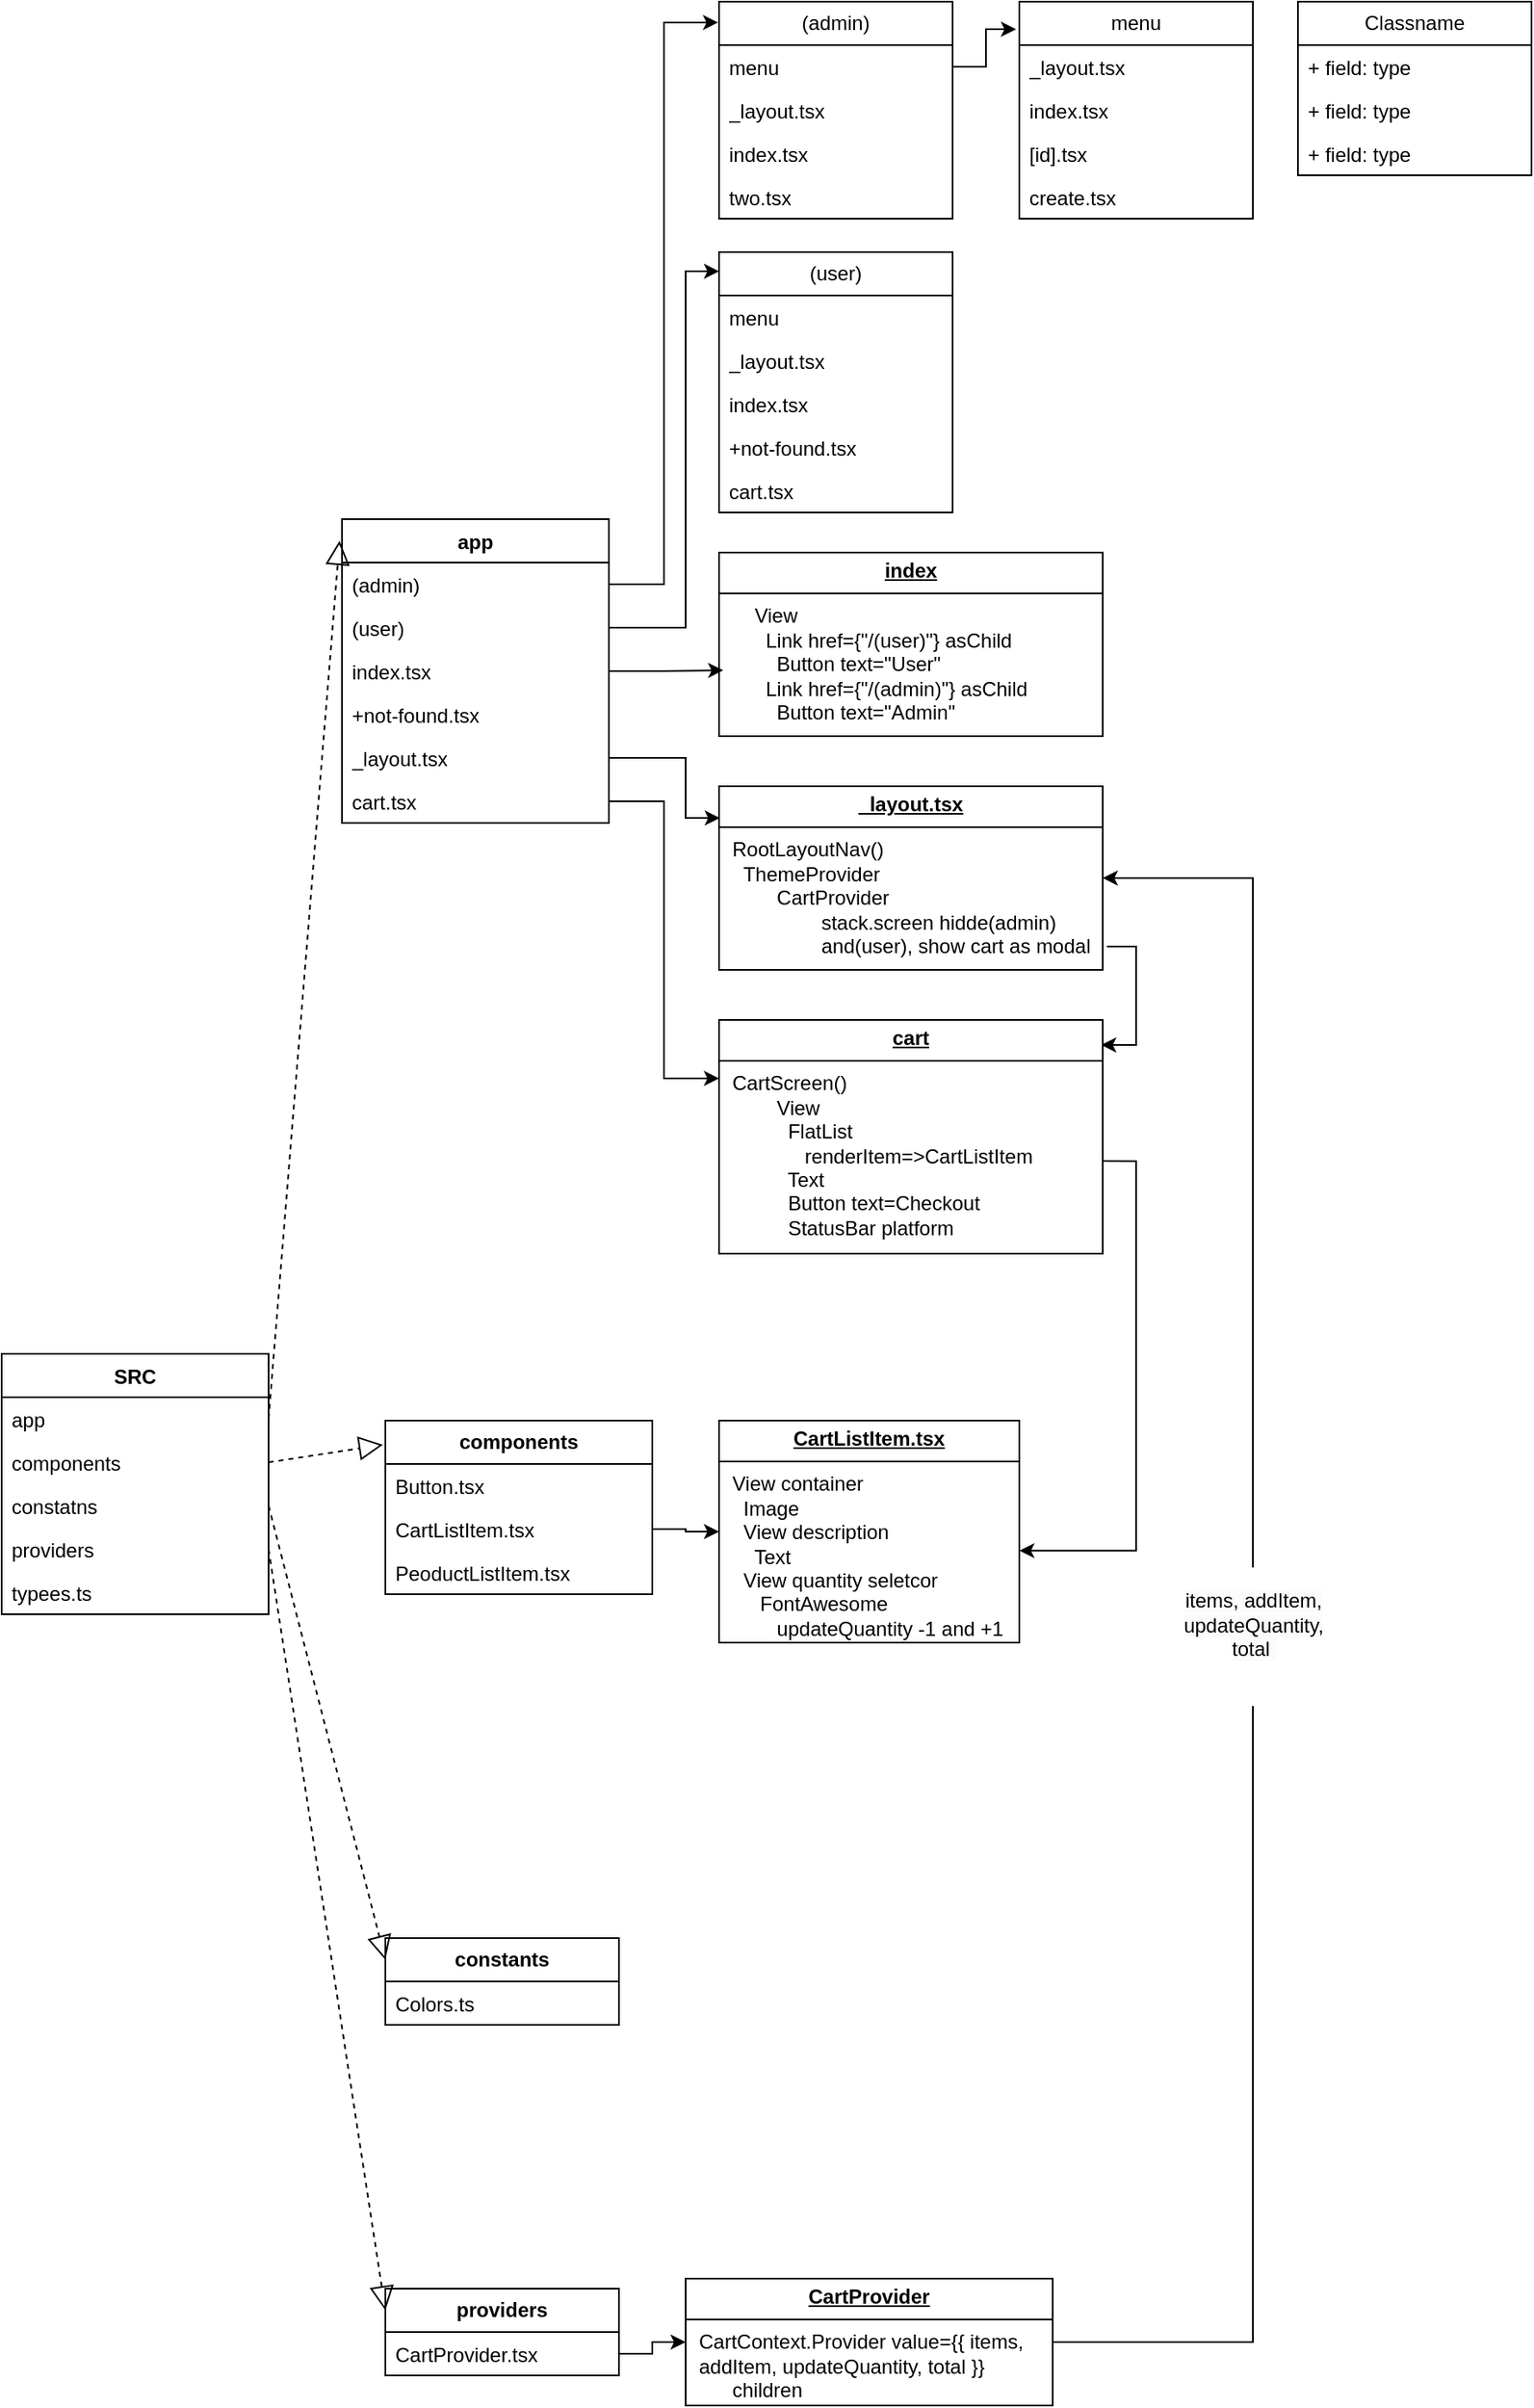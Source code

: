 <mxfile version="24.0.4" type="github">
  <diagram id="C5RBs43oDa-KdzZeNtuy" name="Page-1">
    <mxGraphModel dx="446" dy="664" grid="1" gridSize="10" guides="1" tooltips="1" connect="1" arrows="1" fold="1" page="1" pageScale="1" pageWidth="827" pageHeight="1169" math="0" shadow="0">
      <root>
        <mxCell id="WIyWlLk6GJQsqaUBKTNV-0" />
        <mxCell id="WIyWlLk6GJQsqaUBKTNV-1" parent="WIyWlLk6GJQsqaUBKTNV-0" />
        <mxCell id="7DKWtnM72iD58uDvNaHA-1" value="SRC" style="swimlane;fontStyle=1;align=center;verticalAlign=top;childLayout=stackLayout;horizontal=1;startSize=26;horizontalStack=0;resizeParent=1;resizeParentMax=0;resizeLast=0;collapsible=1;marginBottom=0;whiteSpace=wrap;html=1;" vertex="1" parent="WIyWlLk6GJQsqaUBKTNV-1">
          <mxGeometry x="50" y="840" width="160" height="156" as="geometry" />
        </mxCell>
        <mxCell id="7DKWtnM72iD58uDvNaHA-2" value="app" style="text;strokeColor=none;fillColor=none;align=left;verticalAlign=top;spacingLeft=4;spacingRight=4;overflow=hidden;rotatable=0;points=[[0,0.5],[1,0.5]];portConstraint=eastwest;whiteSpace=wrap;html=1;" vertex="1" parent="7DKWtnM72iD58uDvNaHA-1">
          <mxGeometry y="26" width="160" height="26" as="geometry" />
        </mxCell>
        <mxCell id="7DKWtnM72iD58uDvNaHA-4" value="components" style="text;align=left;verticalAlign=top;spacingLeft=4;spacingRight=4;overflow=hidden;rotatable=0;points=[[0,0.5],[1,0.5]];portConstraint=eastwest;whiteSpace=wrap;html=1;" vertex="1" parent="7DKWtnM72iD58uDvNaHA-1">
          <mxGeometry y="52" width="160" height="26" as="geometry" />
        </mxCell>
        <mxCell id="7DKWtnM72iD58uDvNaHA-6" value="constatns&lt;span style=&quot;white-space: pre;&quot;&gt;&#x9;&lt;/span&gt;" style="text;strokeColor=none;fillColor=none;align=left;verticalAlign=top;spacingLeft=4;spacingRight=4;overflow=hidden;rotatable=0;points=[[0,0.5],[1,0.5]];portConstraint=eastwest;whiteSpace=wrap;html=1;" vertex="1" parent="7DKWtnM72iD58uDvNaHA-1">
          <mxGeometry y="78" width="160" height="26" as="geometry" />
        </mxCell>
        <mxCell id="7DKWtnM72iD58uDvNaHA-5" value="providers" style="text;strokeColor=none;fillColor=none;align=left;verticalAlign=top;spacingLeft=4;spacingRight=4;overflow=hidden;rotatable=0;points=[[0,0.5],[1,0.5]];portConstraint=eastwest;whiteSpace=wrap;html=1;" vertex="1" parent="7DKWtnM72iD58uDvNaHA-1">
          <mxGeometry y="104" width="160" height="26" as="geometry" />
        </mxCell>
        <mxCell id="7DKWtnM72iD58uDvNaHA-7" value="typees.ts" style="text;strokeColor=none;fillColor=none;align=left;verticalAlign=top;spacingLeft=4;spacingRight=4;overflow=hidden;rotatable=0;points=[[0,0.5],[1,0.5]];portConstraint=eastwest;whiteSpace=wrap;html=1;" vertex="1" parent="7DKWtnM72iD58uDvNaHA-1">
          <mxGeometry y="130" width="160" height="26" as="geometry" />
        </mxCell>
        <mxCell id="7DKWtnM72iD58uDvNaHA-8" value="app" style="swimlane;fontStyle=1;align=center;verticalAlign=top;childLayout=stackLayout;horizontal=1;startSize=26;horizontalStack=0;resizeParent=1;resizeParentMax=0;resizeLast=0;collapsible=1;marginBottom=0;whiteSpace=wrap;html=1;" vertex="1" parent="WIyWlLk6GJQsqaUBKTNV-1">
          <mxGeometry x="254" y="340" width="160" height="182" as="geometry" />
        </mxCell>
        <mxCell id="7DKWtnM72iD58uDvNaHA-9" value="(admin)" style="text;strokeColor=none;fillColor=none;align=left;verticalAlign=top;spacingLeft=4;spacingRight=4;overflow=hidden;rotatable=0;points=[[0,0.5],[1,0.5]];portConstraint=eastwest;whiteSpace=wrap;html=1;" vertex="1" parent="7DKWtnM72iD58uDvNaHA-8">
          <mxGeometry y="26" width="160" height="26" as="geometry" />
        </mxCell>
        <mxCell id="7DKWtnM72iD58uDvNaHA-11" value="(user)" style="text;strokeColor=none;fillColor=none;align=left;verticalAlign=top;spacingLeft=4;spacingRight=4;overflow=hidden;rotatable=0;points=[[0,0.5],[1,0.5]];portConstraint=eastwest;whiteSpace=wrap;html=1;" vertex="1" parent="7DKWtnM72iD58uDvNaHA-8">
          <mxGeometry y="52" width="160" height="26" as="geometry" />
        </mxCell>
        <mxCell id="7DKWtnM72iD58uDvNaHA-12" value="index.tsx" style="text;strokeColor=none;fillColor=none;align=left;verticalAlign=top;spacingLeft=4;spacingRight=4;overflow=hidden;rotatable=0;points=[[0,0.5],[1,0.5]];portConstraint=eastwest;whiteSpace=wrap;html=1;" vertex="1" parent="7DKWtnM72iD58uDvNaHA-8">
          <mxGeometry y="78" width="160" height="26" as="geometry" />
        </mxCell>
        <mxCell id="7DKWtnM72iD58uDvNaHA-15" value="+not-found.tsx" style="text;strokeColor=none;fillColor=none;align=left;verticalAlign=top;spacingLeft=4;spacingRight=4;overflow=hidden;rotatable=0;points=[[0,0.5],[1,0.5]];portConstraint=eastwest;whiteSpace=wrap;html=1;" vertex="1" parent="7DKWtnM72iD58uDvNaHA-8">
          <mxGeometry y="104" width="160" height="26" as="geometry" />
        </mxCell>
        <mxCell id="7DKWtnM72iD58uDvNaHA-14" value="_layout.tsx" style="text;strokeColor=none;fillColor=none;align=left;verticalAlign=top;spacingLeft=4;spacingRight=4;overflow=hidden;rotatable=0;points=[[0,0.5],[1,0.5]];portConstraint=eastwest;whiteSpace=wrap;html=1;" vertex="1" parent="7DKWtnM72iD58uDvNaHA-8">
          <mxGeometry y="130" width="160" height="26" as="geometry" />
        </mxCell>
        <mxCell id="7DKWtnM72iD58uDvNaHA-13" value="cart.tsx" style="text;strokeColor=none;fillColor=none;align=left;verticalAlign=top;spacingLeft=4;spacingRight=4;overflow=hidden;rotatable=0;points=[[0,0.5],[1,0.5]];portConstraint=eastwest;whiteSpace=wrap;html=1;" vertex="1" parent="7DKWtnM72iD58uDvNaHA-8">
          <mxGeometry y="156" width="160" height="26" as="geometry" />
        </mxCell>
        <mxCell id="7DKWtnM72iD58uDvNaHA-20" value="&lt;b&gt;components&lt;/b&gt;" style="swimlane;fontStyle=0;childLayout=stackLayout;horizontal=1;startSize=26;fillColor=none;horizontalStack=0;resizeParent=1;resizeParentMax=0;resizeLast=0;collapsible=1;marginBottom=0;whiteSpace=wrap;html=1;" vertex="1" parent="WIyWlLk6GJQsqaUBKTNV-1">
          <mxGeometry x="280" y="880" width="160" height="104" as="geometry" />
        </mxCell>
        <mxCell id="7DKWtnM72iD58uDvNaHA-21" value="Button.tsx" style="text;strokeColor=none;fillColor=none;align=left;verticalAlign=top;spacingLeft=4;spacingRight=4;overflow=hidden;rotatable=0;points=[[0,0.5],[1,0.5]];portConstraint=eastwest;whiteSpace=wrap;html=1;" vertex="1" parent="7DKWtnM72iD58uDvNaHA-20">
          <mxGeometry y="26" width="160" height="26" as="geometry" />
        </mxCell>
        <mxCell id="7DKWtnM72iD58uDvNaHA-22" value="CartListItem.tsx" style="text;strokeColor=none;fillColor=none;align=left;verticalAlign=top;spacingLeft=4;spacingRight=4;overflow=hidden;rotatable=0;points=[[0,0.5],[1,0.5]];portConstraint=eastwest;whiteSpace=wrap;html=1;" vertex="1" parent="7DKWtnM72iD58uDvNaHA-20">
          <mxGeometry y="52" width="160" height="26" as="geometry" />
        </mxCell>
        <mxCell id="7DKWtnM72iD58uDvNaHA-23" value="PeoductListItem.tsx" style="text;strokeColor=none;fillColor=none;align=left;verticalAlign=top;spacingLeft=4;spacingRight=4;overflow=hidden;rotatable=0;points=[[0,0.5],[1,0.5]];portConstraint=eastwest;whiteSpace=wrap;html=1;" vertex="1" parent="7DKWtnM72iD58uDvNaHA-20">
          <mxGeometry y="78" width="160" height="26" as="geometry" />
        </mxCell>
        <mxCell id="7DKWtnM72iD58uDvNaHA-24" value="&lt;b&gt;constants&lt;/b&gt;" style="swimlane;fontStyle=0;childLayout=stackLayout;horizontal=1;startSize=26;fillColor=none;horizontalStack=0;resizeParent=1;resizeParentMax=0;resizeLast=0;collapsible=1;marginBottom=0;whiteSpace=wrap;html=1;" vertex="1" parent="WIyWlLk6GJQsqaUBKTNV-1">
          <mxGeometry x="280" y="1190" width="140" height="52" as="geometry" />
        </mxCell>
        <mxCell id="7DKWtnM72iD58uDvNaHA-25" value="Colors.ts" style="text;strokeColor=none;fillColor=none;align=left;verticalAlign=top;spacingLeft=4;spacingRight=4;overflow=hidden;rotatable=0;points=[[0,0.5],[1,0.5]];portConstraint=eastwest;whiteSpace=wrap;html=1;" vertex="1" parent="7DKWtnM72iD58uDvNaHA-24">
          <mxGeometry y="26" width="140" height="26" as="geometry" />
        </mxCell>
        <mxCell id="7DKWtnM72iD58uDvNaHA-28" value="&lt;b&gt;providers&lt;/b&gt;" style="swimlane;fontStyle=0;childLayout=stackLayout;horizontal=1;startSize=26;fillColor=none;horizontalStack=0;resizeParent=1;resizeParentMax=0;resizeLast=0;collapsible=1;marginBottom=0;whiteSpace=wrap;html=1;" vertex="1" parent="WIyWlLk6GJQsqaUBKTNV-1">
          <mxGeometry x="280" y="1400" width="140" height="52" as="geometry" />
        </mxCell>
        <mxCell id="7DKWtnM72iD58uDvNaHA-29" value="CartProvider.tsx" style="text;strokeColor=none;fillColor=none;align=left;verticalAlign=top;spacingLeft=4;spacingRight=4;overflow=hidden;rotatable=0;points=[[0,0.5],[1,0.5]];portConstraint=eastwest;whiteSpace=wrap;html=1;" vertex="1" parent="7DKWtnM72iD58uDvNaHA-28">
          <mxGeometry y="26" width="140" height="26" as="geometry" />
        </mxCell>
        <mxCell id="7DKWtnM72iD58uDvNaHA-33" value="" style="endArrow=block;dashed=1;endFill=0;endSize=12;html=1;rounded=0;entryX=-0.009;entryY=0.071;entryDx=0;entryDy=0;entryPerimeter=0;exitX=1;exitY=0.5;exitDx=0;exitDy=0;" edge="1" parent="WIyWlLk6GJQsqaUBKTNV-1" source="7DKWtnM72iD58uDvNaHA-2" target="7DKWtnM72iD58uDvNaHA-8">
          <mxGeometry width="160" relative="1" as="geometry">
            <mxPoint x="210" y="300" as="sourcePoint" />
            <mxPoint x="260" y="130" as="targetPoint" />
          </mxGeometry>
        </mxCell>
        <mxCell id="7DKWtnM72iD58uDvNaHA-34" value="" style="endArrow=block;dashed=1;endFill=0;endSize=12;html=1;rounded=0;entryX=-0.009;entryY=0.139;entryDx=0;entryDy=0;entryPerimeter=0;exitX=1;exitY=0.5;exitDx=0;exitDy=0;" edge="1" parent="WIyWlLk6GJQsqaUBKTNV-1" source="7DKWtnM72iD58uDvNaHA-4" target="7DKWtnM72iD58uDvNaHA-20">
          <mxGeometry width="160" relative="1" as="geometry">
            <mxPoint x="220" y="310" as="sourcePoint" />
            <mxPoint x="279" y="143" as="targetPoint" />
          </mxGeometry>
        </mxCell>
        <mxCell id="7DKWtnM72iD58uDvNaHA-35" value="" style="endArrow=block;dashed=1;endFill=0;endSize=12;html=1;rounded=0;entryX=0;entryY=0.25;entryDx=0;entryDy=0;exitX=1;exitY=0.5;exitDx=0;exitDy=0;" edge="1" parent="WIyWlLk6GJQsqaUBKTNV-1" source="7DKWtnM72iD58uDvNaHA-6" target="7DKWtnM72iD58uDvNaHA-24">
          <mxGeometry width="160" relative="1" as="geometry">
            <mxPoint x="211" y="350" as="sourcePoint" />
            <mxPoint x="270" y="369" as="targetPoint" />
          </mxGeometry>
        </mxCell>
        <mxCell id="7DKWtnM72iD58uDvNaHA-36" value="" style="endArrow=block;dashed=1;endFill=0;endSize=12;html=1;rounded=0;entryX=0;entryY=0.25;entryDx=0;entryDy=0;exitX=1;exitY=0.5;exitDx=0;exitDy=0;" edge="1" parent="WIyWlLk6GJQsqaUBKTNV-1" source="7DKWtnM72iD58uDvNaHA-5" target="7DKWtnM72iD58uDvNaHA-28">
          <mxGeometry width="160" relative="1" as="geometry">
            <mxPoint x="211" y="380" as="sourcePoint" />
            <mxPoint x="270" y="503" as="targetPoint" />
          </mxGeometry>
        </mxCell>
        <mxCell id="7DKWtnM72iD58uDvNaHA-38" value="(admin)" style="swimlane;fontStyle=0;childLayout=stackLayout;horizontal=1;startSize=26;fillColor=none;horizontalStack=0;resizeParent=1;resizeParentMax=0;resizeLast=0;collapsible=1;marginBottom=0;whiteSpace=wrap;html=1;" vertex="1" parent="WIyWlLk6GJQsqaUBKTNV-1">
          <mxGeometry x="480" y="30" width="140" height="130" as="geometry" />
        </mxCell>
        <mxCell id="7DKWtnM72iD58uDvNaHA-39" value="menu" style="text;strokeColor=none;fillColor=none;align=left;verticalAlign=top;spacingLeft=4;spacingRight=4;overflow=hidden;rotatable=0;points=[[0,0.5],[1,0.5]];portConstraint=eastwest;whiteSpace=wrap;html=1;" vertex="1" parent="7DKWtnM72iD58uDvNaHA-38">
          <mxGeometry y="26" width="140" height="26" as="geometry" />
        </mxCell>
        <mxCell id="7DKWtnM72iD58uDvNaHA-40" value="_layout.tsx&lt;span style=&quot;white-space: pre;&quot;&gt;&#x9;&lt;/span&gt;&lt;span style=&quot;white-space: pre;&quot;&gt;&#x9;&lt;/span&gt;" style="text;strokeColor=none;fillColor=none;align=left;verticalAlign=top;spacingLeft=4;spacingRight=4;overflow=hidden;rotatable=0;points=[[0,0.5],[1,0.5]];portConstraint=eastwest;whiteSpace=wrap;html=1;" vertex="1" parent="7DKWtnM72iD58uDvNaHA-38">
          <mxGeometry y="52" width="140" height="26" as="geometry" />
        </mxCell>
        <mxCell id="7DKWtnM72iD58uDvNaHA-41" value="index.tsx" style="text;strokeColor=none;fillColor=none;align=left;verticalAlign=top;spacingLeft=4;spacingRight=4;overflow=hidden;rotatable=0;points=[[0,0.5],[1,0.5]];portConstraint=eastwest;whiteSpace=wrap;html=1;" vertex="1" parent="7DKWtnM72iD58uDvNaHA-38">
          <mxGeometry y="78" width="140" height="26" as="geometry" />
        </mxCell>
        <mxCell id="7DKWtnM72iD58uDvNaHA-42" value="two.tsx" style="text;strokeColor=none;fillColor=none;align=left;verticalAlign=top;spacingLeft=4;spacingRight=4;overflow=hidden;rotatable=0;points=[[0,0.5],[1,0.5]];portConstraint=eastwest;whiteSpace=wrap;html=1;" vertex="1" parent="7DKWtnM72iD58uDvNaHA-38">
          <mxGeometry y="104" width="140" height="26" as="geometry" />
        </mxCell>
        <mxCell id="7DKWtnM72iD58uDvNaHA-47" value="(user)" style="swimlane;fontStyle=0;childLayout=stackLayout;horizontal=1;startSize=26;fillColor=none;horizontalStack=0;resizeParent=1;resizeParentMax=0;resizeLast=0;collapsible=1;marginBottom=0;whiteSpace=wrap;html=1;" vertex="1" parent="WIyWlLk6GJQsqaUBKTNV-1">
          <mxGeometry x="480" y="180" width="140" height="156" as="geometry" />
        </mxCell>
        <mxCell id="7DKWtnM72iD58uDvNaHA-48" value="menu" style="text;strokeColor=none;fillColor=none;align=left;verticalAlign=top;spacingLeft=4;spacingRight=4;overflow=hidden;rotatable=0;points=[[0,0.5],[1,0.5]];portConstraint=eastwest;whiteSpace=wrap;html=1;" vertex="1" parent="7DKWtnM72iD58uDvNaHA-47">
          <mxGeometry y="26" width="140" height="26" as="geometry" />
        </mxCell>
        <mxCell id="7DKWtnM72iD58uDvNaHA-49" value="_layout.tsx&lt;span style=&quot;white-space: pre;&quot;&gt;&#x9;&lt;/span&gt;&lt;span style=&quot;white-space: pre;&quot;&gt;&#x9;&lt;/span&gt;" style="text;strokeColor=none;fillColor=none;align=left;verticalAlign=top;spacingLeft=4;spacingRight=4;overflow=hidden;rotatable=0;points=[[0,0.5],[1,0.5]];portConstraint=eastwest;whiteSpace=wrap;html=1;" vertex="1" parent="7DKWtnM72iD58uDvNaHA-47">
          <mxGeometry y="52" width="140" height="26" as="geometry" />
        </mxCell>
        <mxCell id="7DKWtnM72iD58uDvNaHA-50" value="index.tsx" style="text;strokeColor=none;fillColor=none;align=left;verticalAlign=top;spacingLeft=4;spacingRight=4;overflow=hidden;rotatable=0;points=[[0,0.5],[1,0.5]];portConstraint=eastwest;whiteSpace=wrap;html=1;" vertex="1" parent="7DKWtnM72iD58uDvNaHA-47">
          <mxGeometry y="78" width="140" height="26" as="geometry" />
        </mxCell>
        <mxCell id="7DKWtnM72iD58uDvNaHA-51" value="+not-found.tsx" style="text;strokeColor=none;fillColor=none;align=left;verticalAlign=top;spacingLeft=4;spacingRight=4;overflow=hidden;rotatable=0;points=[[0,0.5],[1,0.5]];portConstraint=eastwest;whiteSpace=wrap;html=1;" vertex="1" parent="7DKWtnM72iD58uDvNaHA-47">
          <mxGeometry y="104" width="140" height="26" as="geometry" />
        </mxCell>
        <mxCell id="7DKWtnM72iD58uDvNaHA-52" value="cart.tsx" style="text;strokeColor=none;fillColor=none;align=left;verticalAlign=top;spacingLeft=4;spacingRight=4;overflow=hidden;rotatable=0;points=[[0,0.5],[1,0.5]];portConstraint=eastwest;whiteSpace=wrap;html=1;" vertex="1" parent="7DKWtnM72iD58uDvNaHA-47">
          <mxGeometry y="130" width="140" height="26" as="geometry" />
        </mxCell>
        <mxCell id="7DKWtnM72iD58uDvNaHA-53" value="menu" style="swimlane;fontStyle=0;childLayout=stackLayout;horizontal=1;startSize=26;fillColor=none;horizontalStack=0;resizeParent=1;resizeParentMax=0;resizeLast=0;collapsible=1;marginBottom=0;whiteSpace=wrap;html=1;" vertex="1" parent="WIyWlLk6GJQsqaUBKTNV-1">
          <mxGeometry x="660" y="30" width="140" height="130" as="geometry" />
        </mxCell>
        <mxCell id="7DKWtnM72iD58uDvNaHA-54" value="_layout.tsx" style="text;strokeColor=none;fillColor=none;align=left;verticalAlign=top;spacingLeft=4;spacingRight=4;overflow=hidden;rotatable=0;points=[[0,0.5],[1,0.5]];portConstraint=eastwest;whiteSpace=wrap;html=1;" vertex="1" parent="7DKWtnM72iD58uDvNaHA-53">
          <mxGeometry y="26" width="140" height="26" as="geometry" />
        </mxCell>
        <mxCell id="7DKWtnM72iD58uDvNaHA-57" value="index.tsx" style="text;strokeColor=none;fillColor=none;align=left;verticalAlign=top;spacingLeft=4;spacingRight=4;overflow=hidden;rotatable=0;points=[[0,0.5],[1,0.5]];portConstraint=eastwest;whiteSpace=wrap;html=1;" vertex="1" parent="7DKWtnM72iD58uDvNaHA-53">
          <mxGeometry y="52" width="140" height="26" as="geometry" />
        </mxCell>
        <mxCell id="7DKWtnM72iD58uDvNaHA-55" value="[id].tsx" style="text;strokeColor=none;fillColor=none;align=left;verticalAlign=top;spacingLeft=4;spacingRight=4;overflow=hidden;rotatable=0;points=[[0,0.5],[1,0.5]];portConstraint=eastwest;whiteSpace=wrap;html=1;" vertex="1" parent="7DKWtnM72iD58uDvNaHA-53">
          <mxGeometry y="78" width="140" height="26" as="geometry" />
        </mxCell>
        <mxCell id="7DKWtnM72iD58uDvNaHA-56" value="create.tsx" style="text;strokeColor=none;fillColor=none;align=left;verticalAlign=top;spacingLeft=4;spacingRight=4;overflow=hidden;rotatable=0;points=[[0,0.5],[1,0.5]];portConstraint=eastwest;whiteSpace=wrap;html=1;" vertex="1" parent="7DKWtnM72iD58uDvNaHA-53">
          <mxGeometry y="104" width="140" height="26" as="geometry" />
        </mxCell>
        <mxCell id="7DKWtnM72iD58uDvNaHA-61" value="Classname" style="swimlane;fontStyle=0;childLayout=stackLayout;horizontal=1;startSize=26;fillColor=none;horizontalStack=0;resizeParent=1;resizeParentMax=0;resizeLast=0;collapsible=1;marginBottom=0;whiteSpace=wrap;html=1;" vertex="1" parent="WIyWlLk6GJQsqaUBKTNV-1">
          <mxGeometry x="827" y="30" width="140" height="104" as="geometry" />
        </mxCell>
        <mxCell id="7DKWtnM72iD58uDvNaHA-62" value="+ field: type" style="text;strokeColor=none;fillColor=none;align=left;verticalAlign=top;spacingLeft=4;spacingRight=4;overflow=hidden;rotatable=0;points=[[0,0.5],[1,0.5]];portConstraint=eastwest;whiteSpace=wrap;html=1;" vertex="1" parent="7DKWtnM72iD58uDvNaHA-61">
          <mxGeometry y="26" width="140" height="26" as="geometry" />
        </mxCell>
        <mxCell id="7DKWtnM72iD58uDvNaHA-63" value="+ field: type" style="text;strokeColor=none;fillColor=none;align=left;verticalAlign=top;spacingLeft=4;spacingRight=4;overflow=hidden;rotatable=0;points=[[0,0.5],[1,0.5]];portConstraint=eastwest;whiteSpace=wrap;html=1;" vertex="1" parent="7DKWtnM72iD58uDvNaHA-61">
          <mxGeometry y="52" width="140" height="26" as="geometry" />
        </mxCell>
        <mxCell id="7DKWtnM72iD58uDvNaHA-64" value="+ field: type" style="text;strokeColor=none;fillColor=none;align=left;verticalAlign=top;spacingLeft=4;spacingRight=4;overflow=hidden;rotatable=0;points=[[0,0.5],[1,0.5]];portConstraint=eastwest;whiteSpace=wrap;html=1;" vertex="1" parent="7DKWtnM72iD58uDvNaHA-61">
          <mxGeometry y="78" width="140" height="26" as="geometry" />
        </mxCell>
        <mxCell id="7DKWtnM72iD58uDvNaHA-89" style="edgeStyle=orthogonalEdgeStyle;rounded=0;orthogonalLoop=1;jettySize=auto;html=1;entryX=0.996;entryY=0.107;entryDx=0;entryDy=0;exitX=1.011;exitY=0.873;exitDx=0;exitDy=0;exitPerimeter=0;entryPerimeter=0;" edge="1" parent="WIyWlLk6GJQsqaUBKTNV-1" source="7DKWtnM72iD58uDvNaHA-70" target="7DKWtnM72iD58uDvNaHA-72">
          <mxGeometry relative="1" as="geometry">
            <Array as="points">
              <mxPoint x="730" y="596" />
              <mxPoint x="730" y="655" />
            </Array>
          </mxGeometry>
        </mxCell>
        <mxCell id="7DKWtnM72iD58uDvNaHA-70" value="&lt;p style=&quot;margin:0px;margin-top:4px;text-align:center;text-decoration:underline;&quot;&gt;&lt;b&gt;_layout.tsx&lt;/b&gt;&lt;/p&gt;&lt;hr size=&quot;1&quot; style=&quot;border-style:solid;&quot;&gt;&lt;p style=&quot;margin:0px;margin-left:8px;&quot;&gt;RootLayoutNav()&lt;br&gt;&lt;/p&gt;&lt;p style=&quot;margin:0px;margin-left:8px;&quot;&gt;&amp;nbsp; ThemeProvider&lt;/p&gt;&lt;p style=&quot;margin:0px;margin-left:8px;&quot;&gt;&amp;nbsp; &amp;nbsp; &amp;nbsp;&amp;nbsp;&lt;span style=&quot;white-space: pre;&quot;&gt;&#x9;&lt;/span&gt;CartProvider&lt;br&gt;&lt;/p&gt;&lt;p style=&quot;margin:0px;margin-left:8px;&quot;&gt;&lt;span style=&quot;white-space: pre;&quot;&gt;&#x9;&lt;/span&gt;&lt;span style=&quot;white-space: pre;&quot;&gt;&#x9;&lt;/span&gt;stack.screen hidde(admin)&amp;nbsp; &lt;span style=&quot;white-space: pre;&quot;&gt;&#x9;&lt;/span&gt;&lt;span style=&quot;white-space: pre;&quot;&gt;&#x9;&lt;/span&gt;and(user), show cart as modal&lt;br&gt;&lt;/p&gt;&lt;p style=&quot;margin:0px;margin-left:8px;&quot;&gt;&lt;br&gt;&lt;/p&gt;" style="verticalAlign=top;align=left;overflow=fill;html=1;whiteSpace=wrap;" vertex="1" parent="WIyWlLk6GJQsqaUBKTNV-1">
          <mxGeometry x="480" y="500" width="230" height="110" as="geometry" />
        </mxCell>
        <mxCell id="7DKWtnM72iD58uDvNaHA-71" value="&lt;p style=&quot;margin:0px;margin-top:4px;text-align:center;text-decoration:underline;&quot;&gt;&lt;b&gt;index&lt;/b&gt;&lt;/p&gt;&lt;hr size=&quot;1&quot; style=&quot;border-style:solid;&quot;&gt;&lt;p style=&quot;margin:0px;margin-left:8px;&quot;&gt;&amp;nbsp; &amp;nbsp; View&lt;/p&gt;&lt;p style=&quot;margin:0px;margin-left:8px;&quot;&gt;&amp;nbsp; &amp;nbsp; &amp;nbsp; Link href={&quot;/(user)&quot;} asChild&lt;/p&gt;&lt;p style=&quot;margin:0px;margin-left:8px;&quot;&gt;&amp;nbsp; &amp;nbsp; &amp;nbsp; &amp;nbsp; Button text=&quot;User&quot;&amp;nbsp;&lt;/p&gt;&lt;p style=&quot;margin:0px;margin-left:8px;&quot;&gt;&lt;span style=&quot;background-color: initial;&quot;&gt;&amp;nbsp; &amp;nbsp; &amp;nbsp; Link href={&quot;/(admin)&quot;} asChild&lt;/span&gt;&lt;br&gt;&lt;/p&gt;&lt;p style=&quot;margin:0px;margin-left:8px;&quot;&gt;&amp;nbsp; &amp;nbsp; &amp;nbsp; &amp;nbsp; Button text=&quot;Admin&quot;&lt;/p&gt;&lt;p style=&quot;margin:0px;margin-left:8px;&quot;&gt;&lt;br&gt;&lt;/p&gt;" style="verticalAlign=top;align=left;overflow=fill;html=1;whiteSpace=wrap;" vertex="1" parent="WIyWlLk6GJQsqaUBKTNV-1">
          <mxGeometry x="480" y="360" width="230" height="110" as="geometry" />
        </mxCell>
        <mxCell id="7DKWtnM72iD58uDvNaHA-91" style="edgeStyle=orthogonalEdgeStyle;rounded=0;orthogonalLoop=1;jettySize=auto;html=1;exitX=1.002;exitY=0.604;exitDx=0;exitDy=0;entryX=1;entryY=0.586;entryDx=0;entryDy=0;entryPerimeter=0;exitPerimeter=0;" edge="1" parent="WIyWlLk6GJQsqaUBKTNV-1" source="7DKWtnM72iD58uDvNaHA-72" target="7DKWtnM72iD58uDvNaHA-90">
          <mxGeometry relative="1" as="geometry">
            <mxPoint x="670" y="970" as="targetPoint" />
          </mxGeometry>
        </mxCell>
        <mxCell id="7DKWtnM72iD58uDvNaHA-72" value="&lt;p style=&quot;margin:0px;margin-top:4px;text-align:center;text-decoration:underline;&quot;&gt;&lt;b&gt;cart&lt;/b&gt;&lt;/p&gt;&lt;hr size=&quot;1&quot; style=&quot;border-style:solid;&quot;&gt;&lt;p style=&quot;margin:0px;margin-left:8px;&quot;&gt;CartScreen()&lt;/p&gt;&lt;p style=&quot;margin:0px;margin-left:8px;&quot;&gt;&lt;span style=&quot;white-space: pre;&quot;&gt;&#x9;&lt;/span&gt;View&lt;br&gt;&lt;/p&gt;&lt;p style=&quot;margin:0px;margin-left:8px;&quot;&gt;&lt;span style=&quot;white-space: pre;&quot;&gt;&#x9;&amp;nbsp;&lt;/span&gt;&amp;nbsp;FlatList&lt;br&gt;&lt;/p&gt;&lt;p style=&quot;margin:0px;margin-left:8px;&quot;&gt;&lt;span style=&quot;white-space: pre;&quot;&gt;&#x9;&lt;/span&gt;&amp;nbsp; &amp;nbsp; &amp;nbsp;renderItem=&amp;gt;CartListItem&lt;br&gt;&lt;/p&gt;&lt;p style=&quot;margin:0px;margin-left:8px;&quot;&gt;&lt;span style=&quot;white-space: pre;&quot;&gt;&#x9;&lt;/span&gt;&amp;nbsp; Text&lt;br&gt;&lt;/p&gt;&lt;p style=&quot;margin:0px;margin-left:8px;&quot;&gt;&lt;span style=&quot;white-space: pre;&quot;&gt;&#x9;&lt;/span&gt;&amp;nbsp; Button text=Checkout&lt;br&gt;&lt;/p&gt;&lt;p style=&quot;margin:0px;margin-left:8px;&quot;&gt;&lt;span style=&quot;white-space: pre;&quot;&gt;&#x9;&lt;/span&gt;&amp;nbsp; StatusBar platform&lt;br&gt;&lt;/p&gt;" style="verticalAlign=top;align=left;overflow=fill;html=1;whiteSpace=wrap;" vertex="1" parent="WIyWlLk6GJQsqaUBKTNV-1">
          <mxGeometry x="480" y="640" width="230" height="140" as="geometry" />
        </mxCell>
        <mxCell id="7DKWtnM72iD58uDvNaHA-76" style="edgeStyle=orthogonalEdgeStyle;rounded=0;orthogonalLoop=1;jettySize=auto;html=1;entryX=0;entryY=0.25;entryDx=0;entryDy=0;" edge="1" parent="WIyWlLk6GJQsqaUBKTNV-1" source="7DKWtnM72iD58uDvNaHA-13" target="7DKWtnM72iD58uDvNaHA-72">
          <mxGeometry relative="1" as="geometry" />
        </mxCell>
        <mxCell id="7DKWtnM72iD58uDvNaHA-77" style="edgeStyle=orthogonalEdgeStyle;rounded=0;orthogonalLoop=1;jettySize=auto;html=1;entryX=0.002;entryY=0.173;entryDx=0;entryDy=0;entryPerimeter=0;" edge="1" parent="WIyWlLk6GJQsqaUBKTNV-1" source="7DKWtnM72iD58uDvNaHA-14" target="7DKWtnM72iD58uDvNaHA-70">
          <mxGeometry relative="1" as="geometry">
            <Array as="points">
              <mxPoint x="460" y="483" />
              <mxPoint x="460" y="519" />
            </Array>
          </mxGeometry>
        </mxCell>
        <mxCell id="7DKWtnM72iD58uDvNaHA-78" style="edgeStyle=orthogonalEdgeStyle;rounded=0;orthogonalLoop=1;jettySize=auto;html=1;entryX=0.011;entryY=0.641;entryDx=0;entryDy=0;entryPerimeter=0;" edge="1" parent="WIyWlLk6GJQsqaUBKTNV-1" source="7DKWtnM72iD58uDvNaHA-12" target="7DKWtnM72iD58uDvNaHA-71">
          <mxGeometry relative="1" as="geometry" />
        </mxCell>
        <mxCell id="7DKWtnM72iD58uDvNaHA-79" style="edgeStyle=orthogonalEdgeStyle;rounded=0;orthogonalLoop=1;jettySize=auto;html=1;entryX=0;entryY=0.074;entryDx=0;entryDy=0;entryPerimeter=0;" edge="1" parent="WIyWlLk6GJQsqaUBKTNV-1" source="7DKWtnM72iD58uDvNaHA-11" target="7DKWtnM72iD58uDvNaHA-47">
          <mxGeometry relative="1" as="geometry">
            <Array as="points">
              <mxPoint x="460" y="405" />
              <mxPoint x="460" y="192" />
            </Array>
          </mxGeometry>
        </mxCell>
        <mxCell id="7DKWtnM72iD58uDvNaHA-80" style="edgeStyle=orthogonalEdgeStyle;rounded=0;orthogonalLoop=1;jettySize=auto;html=1;entryX=-0.004;entryY=0.096;entryDx=0;entryDy=0;entryPerimeter=0;" edge="1" parent="WIyWlLk6GJQsqaUBKTNV-1" source="7DKWtnM72iD58uDvNaHA-9" target="7DKWtnM72iD58uDvNaHA-38">
          <mxGeometry relative="1" as="geometry" />
        </mxCell>
        <mxCell id="7DKWtnM72iD58uDvNaHA-81" style="edgeStyle=orthogonalEdgeStyle;rounded=0;orthogonalLoop=1;jettySize=auto;html=1;entryX=-0.014;entryY=0.127;entryDx=0;entryDy=0;entryPerimeter=0;" edge="1" parent="WIyWlLk6GJQsqaUBKTNV-1" source="7DKWtnM72iD58uDvNaHA-39" target="7DKWtnM72iD58uDvNaHA-53">
          <mxGeometry relative="1" as="geometry" />
        </mxCell>
        <mxCell id="7DKWtnM72iD58uDvNaHA-94" value="&#xa;&lt;span style=&quot;color: rgb(0, 0, 0); font-family: Helvetica; font-size: 12px; font-style: normal; font-variant-ligatures: normal; font-variant-caps: normal; font-weight: 400; letter-spacing: normal; orphans: 2; text-align: left; text-indent: 0px; text-transform: none; widows: 2; word-spacing: 0px; -webkit-text-stroke-width: 0px; white-space: normal; background-color: rgb(251, 251, 251); text-decoration-thickness: initial; text-decoration-style: initial; text-decoration-color: initial; display: inline !important; float: none;&quot;&gt;items, addItem, updateQuantity, total&lt;span&gt;&amp;nbsp;&lt;/span&gt;&lt;/span&gt;&#xa;&#xa;" style="edgeStyle=orthogonalEdgeStyle;rounded=0;orthogonalLoop=1;jettySize=auto;html=1;entryX=1;entryY=0.5;entryDx=0;entryDy=0;" edge="1" parent="WIyWlLk6GJQsqaUBKTNV-1" source="7DKWtnM72iD58uDvNaHA-86" target="7DKWtnM72iD58uDvNaHA-70">
          <mxGeometry relative="1" as="geometry">
            <Array as="points">
              <mxPoint x="800" y="1432" />
              <mxPoint x="800" y="555" />
            </Array>
          </mxGeometry>
        </mxCell>
        <mxCell id="7DKWtnM72iD58uDvNaHA-86" value="&lt;p style=&quot;margin:0px;margin-top:4px;text-align:center;text-decoration:underline;&quot;&gt;&lt;b&gt;CartProvider&lt;/b&gt;&lt;/p&gt;&lt;hr size=&quot;1&quot; style=&quot;border-style:solid;&quot;&gt;&lt;p style=&quot;margin:0px;margin-left:8px;&quot;&gt;CartContext.Provider value={{ items, addItem, updateQuantity, total }}&lt;/p&gt;&lt;p style=&quot;margin:0px;margin-left:8px;&quot;&gt;&amp;nbsp; &amp;nbsp; &amp;nbsp; children&lt;/p&gt;" style="verticalAlign=top;align=left;overflow=fill;html=1;whiteSpace=wrap;" vertex="1" parent="WIyWlLk6GJQsqaUBKTNV-1">
          <mxGeometry x="460" y="1394" width="220" height="76" as="geometry" />
        </mxCell>
        <mxCell id="7DKWtnM72iD58uDvNaHA-87" style="edgeStyle=orthogonalEdgeStyle;rounded=0;orthogonalLoop=1;jettySize=auto;html=1;entryX=0;entryY=0.5;entryDx=0;entryDy=0;" edge="1" parent="WIyWlLk6GJQsqaUBKTNV-1" source="7DKWtnM72iD58uDvNaHA-29" target="7DKWtnM72iD58uDvNaHA-86">
          <mxGeometry relative="1" as="geometry" />
        </mxCell>
        <mxCell id="7DKWtnM72iD58uDvNaHA-90" value="&lt;p style=&quot;margin:0px;margin-top:4px;text-align:center;text-decoration:underline;&quot;&gt;&lt;span style=&quot;text-align: left;&quot;&gt;&lt;b&gt;CartListItem.tsx&lt;/b&gt;&lt;/span&gt;&lt;br&gt;&lt;/p&gt;&lt;hr size=&quot;1&quot; style=&quot;border-style:solid;&quot;&gt;&lt;p style=&quot;margin:0px;margin-left:8px;&quot;&gt;View container&lt;/p&gt;&lt;p style=&quot;margin:0px;margin-left:8px;&quot;&gt;&amp;nbsp; Image&amp;nbsp;&lt;/p&gt;&lt;p style=&quot;margin:0px;margin-left:8px;&quot;&gt;&amp;nbsp; View description&lt;/p&gt;&lt;p style=&quot;margin:0px;margin-left:8px;&quot;&gt;&amp;nbsp; &amp;nbsp; Text&amp;nbsp;&lt;/p&gt;&lt;p style=&quot;margin:0px;margin-left:8px;&quot;&gt;&amp;nbsp; View quantity seletcor&lt;/p&gt;&lt;p style=&quot;margin:0px;margin-left:8px;&quot;&gt;&amp;nbsp; &amp;nbsp; &amp;nbsp;FontAwesome&lt;/p&gt;&lt;p style=&quot;margin:0px;margin-left:8px;&quot;&gt;&lt;span style=&quot;white-space: pre;&quot;&gt;&#x9;&lt;/span&gt;updateQuantity -1 and +1&lt;br&gt;&lt;/p&gt;" style="verticalAlign=top;align=left;overflow=fill;html=1;whiteSpace=wrap;" vertex="1" parent="WIyWlLk6GJQsqaUBKTNV-1">
          <mxGeometry x="480" y="880" width="180" height="133" as="geometry" />
        </mxCell>
        <mxCell id="7DKWtnM72iD58uDvNaHA-93" style="edgeStyle=orthogonalEdgeStyle;rounded=0;orthogonalLoop=1;jettySize=auto;html=1;entryX=0;entryY=0.5;entryDx=0;entryDy=0;" edge="1" parent="WIyWlLk6GJQsqaUBKTNV-1" source="7DKWtnM72iD58uDvNaHA-22" target="7DKWtnM72iD58uDvNaHA-90">
          <mxGeometry relative="1" as="geometry" />
        </mxCell>
      </root>
    </mxGraphModel>
  </diagram>
</mxfile>
